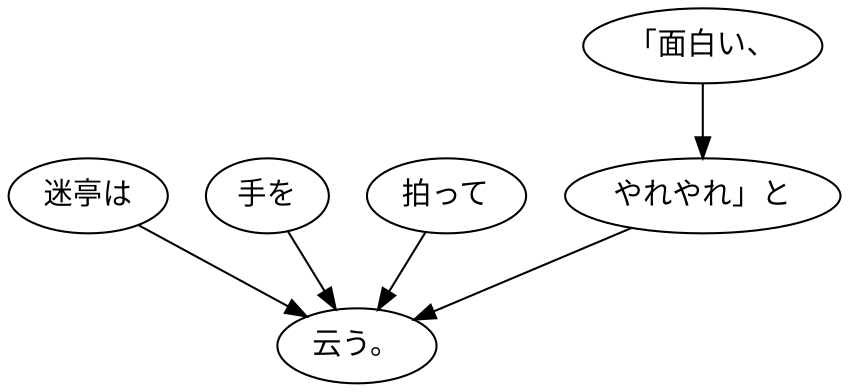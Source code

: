 digraph graph2037 {
	node0 [label="迷亭は"];
	node1 [label="手を"];
	node2 [label="拍って"];
	node3 [label="「面白い、"];
	node4 [label="やれやれ」と"];
	node5 [label="云う。"];
	node0 -> node5;
	node1 -> node5;
	node2 -> node5;
	node3 -> node4;
	node4 -> node5;
}
